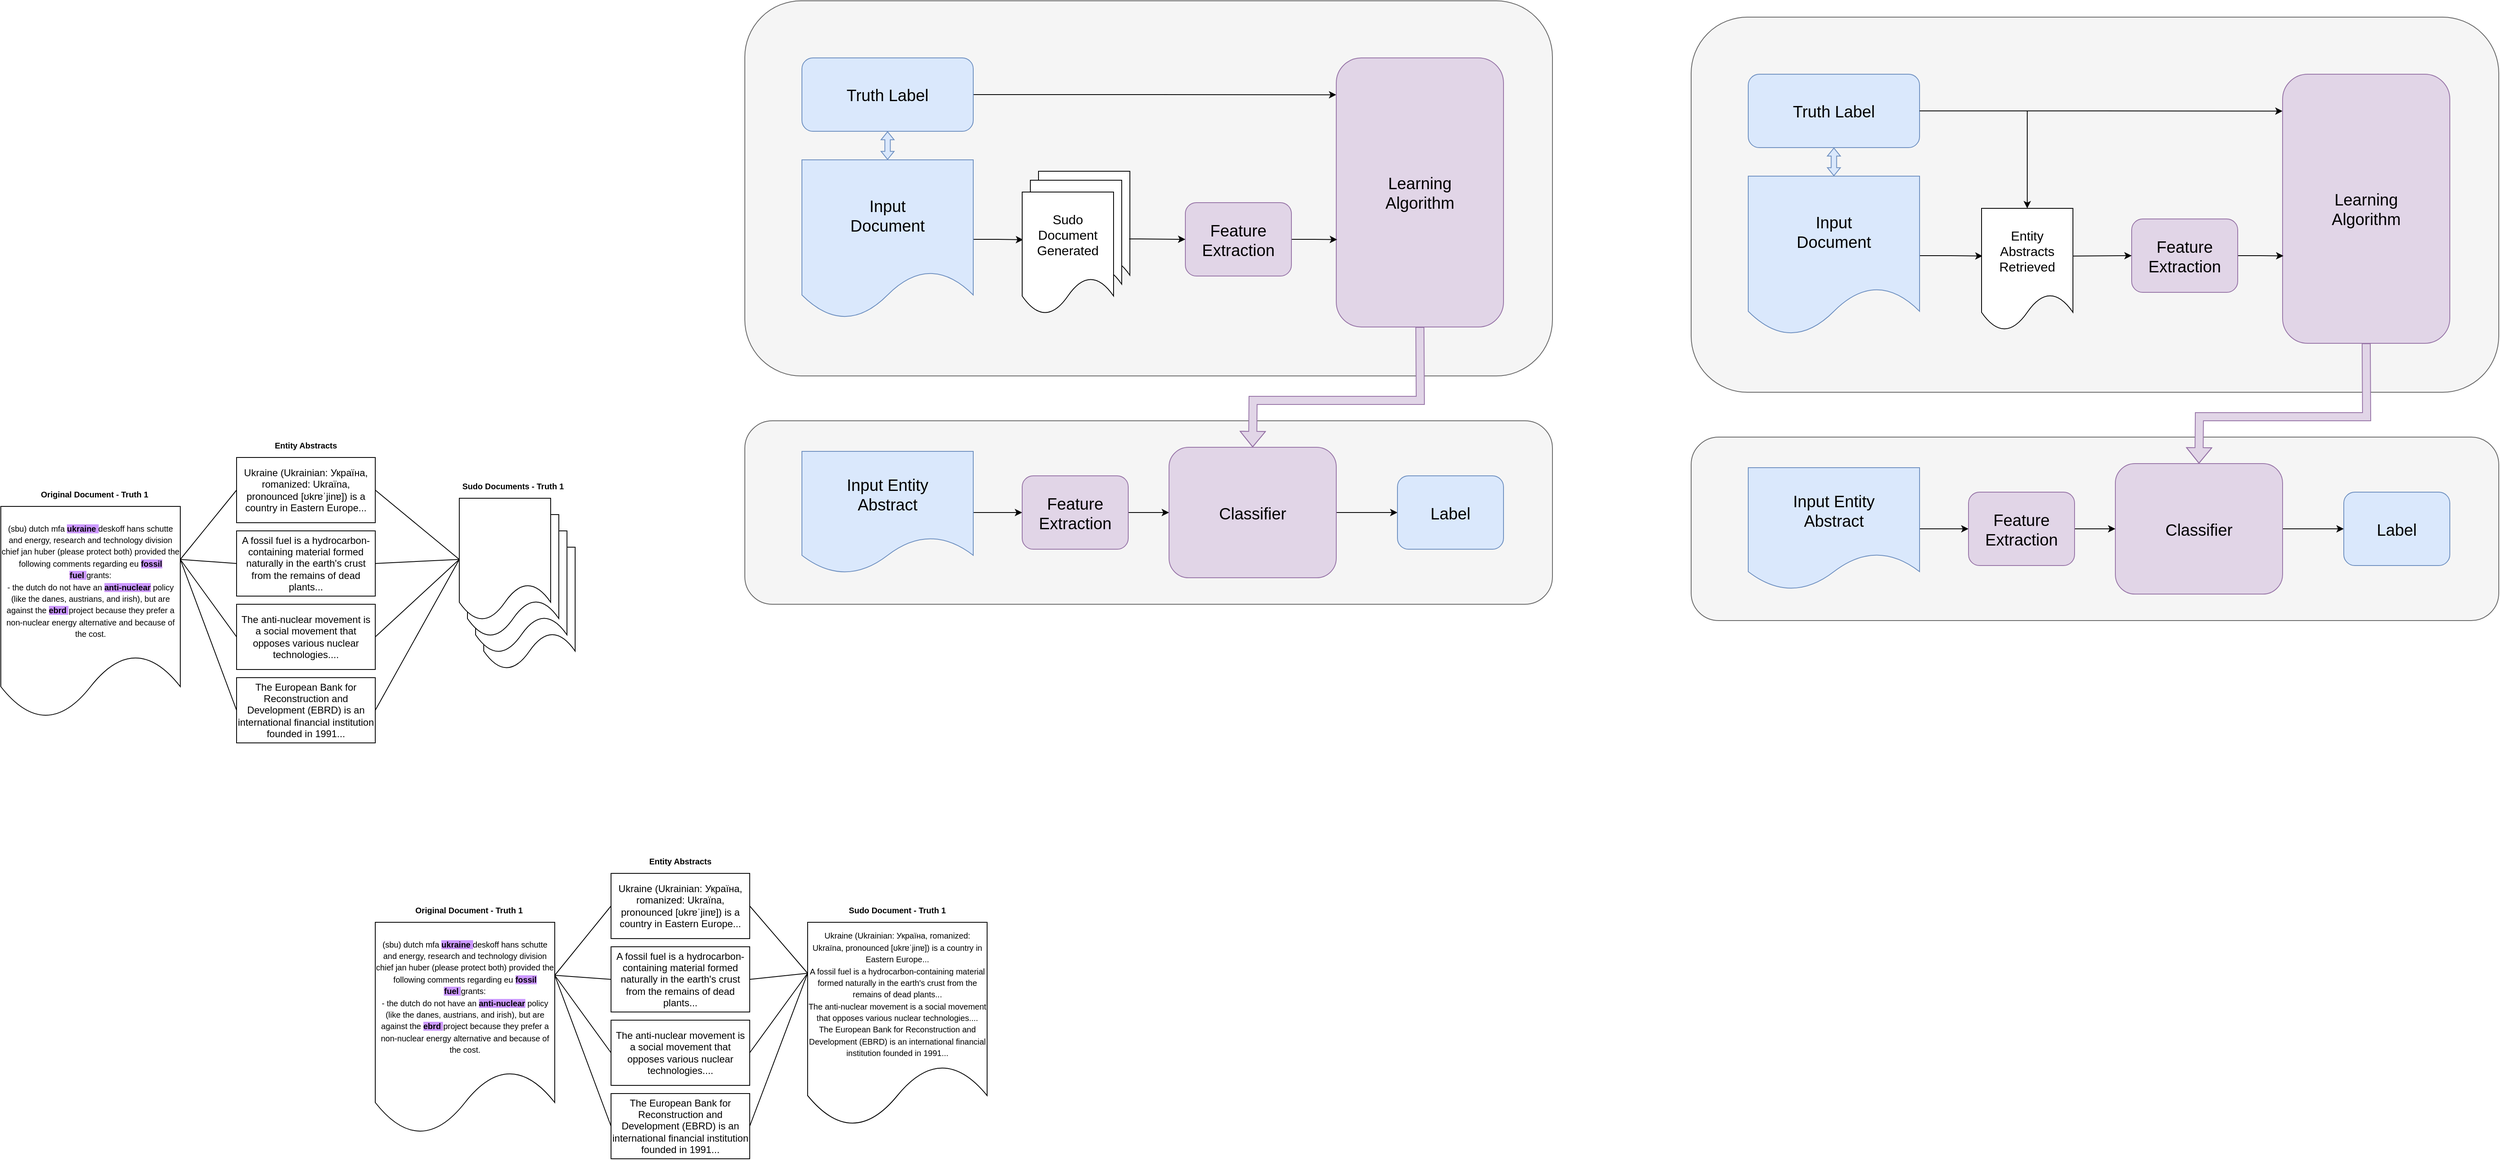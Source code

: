 <mxfile version="20.8.13" type="device"><diagram name="Page-1" id="akxZL64i7mMHwS3BJvkX"><mxGraphModel dx="2100" dy="1082" grid="1" gridSize="10" guides="1" tooltips="1" connect="1" arrows="1" fold="1" page="1" pageScale="1" pageWidth="3300" pageHeight="4681" math="0" shadow="0"><root><mxCell id="0"/><mxCell id="1" parent="0"/><mxCell id="Tee6cvTm40Kcuc3fU6XJ-42" value="&lt;font style=&quot;font-size: 10px;&quot;&gt;&lt;br&gt;&lt;/font&gt;" style="shape=document;whiteSpace=wrap;html=1;boundedLbl=1;" parent="1" vertex="1"><mxGeometry x="630" y="700" width="112" height="150" as="geometry"/></mxCell><mxCell id="Tee6cvTm40Kcuc3fU6XJ-41" value="&lt;font style=&quot;font-size: 10px;&quot;&gt;&lt;br&gt;&lt;/font&gt;" style="shape=document;whiteSpace=wrap;html=1;boundedLbl=1;" parent="1" vertex="1"><mxGeometry x="620" y="680" width="112" height="150" as="geometry"/></mxCell><mxCell id="Tee6cvTm40Kcuc3fU6XJ-39" value="&lt;font style=&quot;font-size: 10px;&quot;&gt;&lt;br&gt;&lt;/font&gt;" style="shape=document;whiteSpace=wrap;html=1;boundedLbl=1;" parent="1" vertex="1"><mxGeometry x="610" y="660" width="112" height="150" as="geometry"/></mxCell><mxCell id="Tee6cvTm40Kcuc3fU6XJ-1" value="&lt;font style=&quot;font-size: 10px;&quot;&gt;&lt;div style=&quot;text-align: start; display: inline;&quot;&gt;(sbu) dutch mfa&amp;nbsp;&lt;/div&gt;&lt;span style=&quot;text-align: start;&quot;&gt;&lt;/span&gt;&lt;div style=&quot;display: inline; font-weight: bold; border-radius: 7.5px; text-align: start;&quot; class=&quot;sensitivity3&quot;&gt;&lt;span style=&quot;background-color: rgb(204, 153, 255);&quot;&gt;ukraine&amp;nbsp;&lt;/span&gt;&lt;span style=&quot;visibility: hidden; width: 400px; font-weight: normal; color: rgb(255, 255, 255); text-align: center; border-radius: 6px; padding: 5px 0px; position: absolute; z-index: 1;&quot; class=&quot;tooltiptext&quot;&gt;&lt;h3&gt;&lt;/h3&gt;&lt;/span&gt;&lt;/div&gt;&lt;span style=&quot;text-align: start;&quot;&gt;&lt;/span&gt;&lt;div style=&quot;text-align: start; display: inline;&quot;&gt;deskoff hans schutte and energy, research and technology division chief jan huber (please protect both) provided the following comments regarding eu&amp;nbsp;&lt;/div&gt;&lt;div style=&quot;display: inline; font-weight: bold; border-radius: 7.5px; text-align: start;&quot; class=&quot;sensitivity1&quot;&gt;&lt;span style=&quot;background-color: rgb(204, 153, 255);&quot;&gt;fossil fuel&amp;nbsp;&lt;/span&gt;&lt;span style=&quot;visibility: hidden; width: 400px; font-weight: normal; color: rgb(255, 255, 255); text-align: center; border-radius: 6px; padding: 5px 0px; position: absolute; z-index: 1;&quot; href=&quot;aaaa&quot; class=&quot;tooltiptext&quot;&gt;&lt;h3&gt;&lt;/h3&gt;&lt;/span&gt;&lt;/div&gt;&lt;span style=&quot;text-align: start;&quot;&gt;&lt;/span&gt;&lt;div style=&quot;text-align: start; display: inline;&quot;&gt;grants: &lt;br&gt;- the dutch do not have an&amp;nbsp;&lt;span style=&quot;visibility: hidden; width: 400px; color: rgb(255, 255, 255); text-align: center; border-radius: 6px; padding: 5px 0px; position: absolute; z-index: 1;&quot; class=&quot;tooltiptext&quot;&gt;&lt;/span&gt;&lt;/div&gt;&lt;span style=&quot;text-align: start;&quot;&gt;&lt;/span&gt;&lt;div style=&quot;display: inline; font-weight: bold; border-radius: 7.5px; text-align: start;&quot; class=&quot;sensitivity1&quot;&gt;&lt;span style=&quot;background-color: rgb(204, 153, 255);&quot;&gt;anti-nuclear&lt;/span&gt;&amp;nbsp;&lt;span style=&quot;visibility: hidden; width: 400px; font-weight: normal; color: rgb(255, 255, 255); text-align: center; border-radius: 6px; padding: 5px 0px; position: absolute; z-index: 1;&quot; href=&quot;aaaa&quot; class=&quot;tooltiptext&quot;&gt;&lt;h3&gt;&lt;/h3&gt;&lt;/span&gt;&lt;/div&gt;&lt;span style=&quot;text-align: start;&quot;&gt;&lt;/span&gt;&lt;div style=&quot;text-align: start; display: inline;&quot;&gt;policy (like the danes, austrians, and irish), but are against the&amp;nbsp;&lt;span style=&quot;visibility: hidden; width: 400px; color: rgb(255, 255, 255); text-align: center; border-radius: 6px; padding: 5px 0px; position: absolute; z-index: 1;&quot; class=&quot;tooltiptext&quot;&gt;&lt;/span&gt;&lt;/div&gt;&lt;span style=&quot;text-align: start;&quot;&gt;&lt;/span&gt;&lt;div style=&quot;text-align: start; display: inline;&quot;&gt;&lt;span style=&quot;background-color: rgb(204, 153, 255);&quot;&gt;&lt;b&gt;ebrd&amp;nbsp;&lt;/b&gt;&lt;/span&gt;project because they prefer a non-nuclear energy alternative and because of the cost.&lt;/div&gt;&lt;/font&gt;" style="shape=document;whiteSpace=wrap;html=1;boundedLbl=1;" parent="1" vertex="1"><mxGeometry x="497" y="1160" width="220" height="260" as="geometry"/></mxCell><mxCell id="Tee6cvTm40Kcuc3fU6XJ-4" value="Ukraine (Ukrainian: Україна, romanized: Ukraïna, pronounced [ʊkrɐˈjinɐ]) is a country in Eastern Europe..." style="rounded=0;whiteSpace=wrap;html=1;labelBackgroundColor=none;fontSize=12;fillColor=#FFFFFF;" parent="1" vertex="1"><mxGeometry x="786" y="1100" width="170" height="80" as="geometry"/></mxCell><mxCell id="Tee6cvTm40Kcuc3fU6XJ-5" value="A fossil fuel is a hydrocarbon-containing material formed naturally in the earth's crust from the remains of dead plants..." style="rounded=0;whiteSpace=wrap;html=1;labelBackgroundColor=none;fontSize=12;fillColor=#FFFFFF;" parent="1" vertex="1"><mxGeometry x="786" y="1190" width="170" height="80" as="geometry"/></mxCell><mxCell id="Tee6cvTm40Kcuc3fU6XJ-6" value="The anti-nuclear movement is a social movement that opposes various nuclear technologies...." style="rounded=0;whiteSpace=wrap;html=1;labelBackgroundColor=none;fontSize=12;fillColor=#FFFFFF;" parent="1" vertex="1"><mxGeometry x="786" y="1280" width="170" height="80" as="geometry"/></mxCell><mxCell id="Tee6cvTm40Kcuc3fU6XJ-7" value="The European Bank for Reconstruction and Development (EBRD) is an international financial institution founded in 1991..." style="rounded=0;whiteSpace=wrap;html=1;labelBackgroundColor=none;fontSize=12;fillColor=#FFFFFF;" parent="1" vertex="1"><mxGeometry x="786" y="1370" width="170" height="80" as="geometry"/></mxCell><mxCell id="Tee6cvTm40Kcuc3fU6XJ-8" value="&lt;font style=&quot;font-size: 10px;&quot;&gt;Ukraine (Ukrainian: Україна, romanized: Ukraïna, pronounced [ʊkrɐˈjinɐ]) is a country in Eastern Europe...&lt;br&gt;A fossil fuel is a hydrocarbon-containing material formed naturally in the earth's crust from the remains of dead plants...&lt;br&gt;The anti-nuclear movement is a social movement that opposes various nuclear technologies....&lt;br&gt;The European Bank for Reconstruction and Development (EBRD) is an international financial institution founded in 1991...&lt;/font&gt;" style="shape=document;whiteSpace=wrap;html=1;boundedLbl=1;" parent="1" vertex="1"><mxGeometry x="1027" y="1160" width="220" height="250" as="geometry"/></mxCell><mxCell id="Tee6cvTm40Kcuc3fU6XJ-9" value="" style="endArrow=none;html=1;rounded=0;fontFamily=Helvetica;fontSize=10;exitX=1;exitY=0.25;exitDx=0;exitDy=0;entryX=0;entryY=0.5;entryDx=0;entryDy=0;" parent="1" source="Tee6cvTm40Kcuc3fU6XJ-1" target="Tee6cvTm40Kcuc3fU6XJ-4" edge="1"><mxGeometry width="50" height="50" relative="1" as="geometry"><mxPoint x="867" y="1240" as="sourcePoint"/><mxPoint x="917" y="1190" as="targetPoint"/></mxGeometry></mxCell><mxCell id="Tee6cvTm40Kcuc3fU6XJ-10" value="" style="endArrow=none;html=1;rounded=0;fontFamily=Helvetica;fontSize=10;entryX=0;entryY=0.5;entryDx=0;entryDy=0;exitX=1;exitY=0.25;exitDx=0;exitDy=0;" parent="1" source="Tee6cvTm40Kcuc3fU6XJ-1" target="Tee6cvTm40Kcuc3fU6XJ-5" edge="1"><mxGeometry width="50" height="50" relative="1" as="geometry"><mxPoint x="757" y="1260" as="sourcePoint"/><mxPoint x="796" y="1150" as="targetPoint"/></mxGeometry></mxCell><mxCell id="Tee6cvTm40Kcuc3fU6XJ-11" value="" style="endArrow=none;html=1;rounded=0;fontFamily=Helvetica;fontSize=10;entryX=0;entryY=0.5;entryDx=0;entryDy=0;exitX=1;exitY=0.25;exitDx=0;exitDy=0;" parent="1" source="Tee6cvTm40Kcuc3fU6XJ-1" target="Tee6cvTm40Kcuc3fU6XJ-6" edge="1"><mxGeometry width="50" height="50" relative="1" as="geometry"><mxPoint x="747" y="1185" as="sourcePoint"/><mxPoint x="796" y="1240" as="targetPoint"/></mxGeometry></mxCell><mxCell id="Tee6cvTm40Kcuc3fU6XJ-12" value="" style="endArrow=none;html=1;rounded=0;fontFamily=Helvetica;fontSize=10;entryX=0;entryY=0.5;entryDx=0;entryDy=0;exitX=1;exitY=0.25;exitDx=0;exitDy=0;" parent="1" source="Tee6cvTm40Kcuc3fU6XJ-1" target="Tee6cvTm40Kcuc3fU6XJ-7" edge="1"><mxGeometry width="50" height="50" relative="1" as="geometry"><mxPoint x="747" y="1185" as="sourcePoint"/><mxPoint x="796" y="1330" as="targetPoint"/></mxGeometry></mxCell><mxCell id="Tee6cvTm40Kcuc3fU6XJ-15" value="" style="endArrow=none;html=1;rounded=0;fontFamily=Helvetica;fontSize=10;exitX=1;exitY=0.5;exitDx=0;exitDy=0;entryX=0;entryY=0.25;entryDx=0;entryDy=0;" parent="1" source="Tee6cvTm40Kcuc3fU6XJ-4" target="Tee6cvTm40Kcuc3fU6XJ-8" edge="1"><mxGeometry width="50" height="50" relative="1" as="geometry"><mxPoint x="727" y="1235" as="sourcePoint"/><mxPoint x="796.0" y="1150" as="targetPoint"/></mxGeometry></mxCell><mxCell id="Tee6cvTm40Kcuc3fU6XJ-16" value="" style="endArrow=none;html=1;rounded=0;fontFamily=Helvetica;fontSize=10;exitX=1;exitY=0.5;exitDx=0;exitDy=0;entryX=0;entryY=0.25;entryDx=0;entryDy=0;" parent="1" source="Tee6cvTm40Kcuc3fU6XJ-5" target="Tee6cvTm40Kcuc3fU6XJ-8" edge="1"><mxGeometry width="50" height="50" relative="1" as="geometry"><mxPoint x="966.0" y="1150" as="sourcePoint"/><mxPoint x="987" y="1260" as="targetPoint"/></mxGeometry></mxCell><mxCell id="Tee6cvTm40Kcuc3fU6XJ-17" value="" style="endArrow=none;html=1;rounded=0;fontFamily=Helvetica;fontSize=10;exitX=1;exitY=0.5;exitDx=0;exitDy=0;entryX=0;entryY=0.25;entryDx=0;entryDy=0;" parent="1" source="Tee6cvTm40Kcuc3fU6XJ-6" target="Tee6cvTm40Kcuc3fU6XJ-8" edge="1"><mxGeometry width="50" height="50" relative="1" as="geometry"><mxPoint x="966.0" y="1240" as="sourcePoint"/><mxPoint x="1017" y="1232.5" as="targetPoint"/></mxGeometry></mxCell><mxCell id="Tee6cvTm40Kcuc3fU6XJ-18" value="" style="endArrow=none;html=1;rounded=0;fontFamily=Helvetica;fontSize=10;exitX=1;exitY=0.5;exitDx=0;exitDy=0;entryX=0;entryY=0.25;entryDx=0;entryDy=0;" parent="1" source="Tee6cvTm40Kcuc3fU6XJ-7" target="Tee6cvTm40Kcuc3fU6XJ-8" edge="1"><mxGeometry width="50" height="50" relative="1" as="geometry"><mxPoint x="966.0" y="1330" as="sourcePoint"/><mxPoint x="1017" y="1232.5" as="targetPoint"/></mxGeometry></mxCell><mxCell id="Tee6cvTm40Kcuc3fU6XJ-19" value="&lt;b&gt;Original Document - Truth 1&lt;/b&gt;" style="text;html=1;strokeColor=none;fillColor=none;align=center;verticalAlign=middle;whiteSpace=wrap;rounded=0;fontSize=10;fontFamily=Helvetica;" parent="1" vertex="1"><mxGeometry x="537" y="1130" width="150" height="30" as="geometry"/></mxCell><mxCell id="Tee6cvTm40Kcuc3fU6XJ-20" value="&lt;b&gt;Sudo Document - Truth 1&lt;/b&gt;" style="text;html=1;strokeColor=none;fillColor=none;align=center;verticalAlign=middle;whiteSpace=wrap;rounded=0;fontSize=10;fontFamily=Helvetica;" parent="1" vertex="1"><mxGeometry x="1062" y="1130" width="150" height="30" as="geometry"/></mxCell><mxCell id="Tee6cvTm40Kcuc3fU6XJ-21" value="&lt;b&gt;Entity Abstracts&lt;/b&gt;" style="text;html=1;strokeColor=none;fillColor=none;align=center;verticalAlign=middle;whiteSpace=wrap;rounded=0;fontSize=10;fontFamily=Helvetica;" parent="1" vertex="1"><mxGeometry x="796" y="1070" width="150" height="30" as="geometry"/></mxCell><mxCell id="Tee6cvTm40Kcuc3fU6XJ-22" value="&lt;font style=&quot;font-size: 10px;&quot;&gt;&lt;div style=&quot;text-align: start; display: inline;&quot;&gt;(sbu) dutch mfa&amp;nbsp;&lt;/div&gt;&lt;span style=&quot;text-align: start;&quot;&gt;&lt;/span&gt;&lt;div style=&quot;display: inline; font-weight: bold; border-radius: 7.5px; text-align: start;&quot; class=&quot;sensitivity3&quot;&gt;&lt;span style=&quot;background-color: rgb(204, 153, 255);&quot;&gt;ukraine&amp;nbsp;&lt;/span&gt;&lt;span style=&quot;visibility: hidden; width: 400px; font-weight: normal; color: rgb(255, 255, 255); text-align: center; border-radius: 6px; padding: 5px 0px; position: absolute; z-index: 1;&quot; class=&quot;tooltiptext&quot;&gt;&lt;h3&gt;&lt;/h3&gt;&lt;/span&gt;&lt;/div&gt;&lt;span style=&quot;text-align: start;&quot;&gt;&lt;/span&gt;&lt;div style=&quot;text-align: start; display: inline;&quot;&gt;deskoff hans schutte and energy, research and technology division chief jan huber (please protect both) provided the following comments regarding eu&amp;nbsp;&lt;/div&gt;&lt;div style=&quot;display: inline; font-weight: bold; border-radius: 7.5px; text-align: start;&quot; class=&quot;sensitivity1&quot;&gt;&lt;span style=&quot;background-color: rgb(204, 153, 255);&quot;&gt;fossil fuel&amp;nbsp;&lt;/span&gt;&lt;span style=&quot;visibility: hidden; width: 400px; font-weight: normal; color: rgb(255, 255, 255); text-align: center; border-radius: 6px; padding: 5px 0px; position: absolute; z-index: 1;&quot; href=&quot;aaaa&quot; class=&quot;tooltiptext&quot;&gt;&lt;h3&gt;&lt;/h3&gt;&lt;/span&gt;&lt;/div&gt;&lt;span style=&quot;text-align: start;&quot;&gt;&lt;/span&gt;&lt;div style=&quot;text-align: start; display: inline;&quot;&gt;grants: &lt;br&gt;- the dutch do not have an&amp;nbsp;&lt;span style=&quot;visibility: hidden; width: 400px; color: rgb(255, 255, 255); text-align: center; border-radius: 6px; padding: 5px 0px; position: absolute; z-index: 1;&quot; class=&quot;tooltiptext&quot;&gt;&lt;/span&gt;&lt;/div&gt;&lt;span style=&quot;text-align: start;&quot;&gt;&lt;/span&gt;&lt;div style=&quot;display: inline; font-weight: bold; border-radius: 7.5px; text-align: start;&quot; class=&quot;sensitivity1&quot;&gt;&lt;span style=&quot;background-color: rgb(204, 153, 255);&quot;&gt;anti-nuclear&lt;/span&gt;&amp;nbsp;&lt;span style=&quot;visibility: hidden; width: 400px; font-weight: normal; color: rgb(255, 255, 255); text-align: center; border-radius: 6px; padding: 5px 0px; position: absolute; z-index: 1;&quot; href=&quot;aaaa&quot; class=&quot;tooltiptext&quot;&gt;&lt;h3&gt;&lt;/h3&gt;&lt;/span&gt;&lt;/div&gt;&lt;span style=&quot;text-align: start;&quot;&gt;&lt;/span&gt;&lt;div style=&quot;text-align: start; display: inline;&quot;&gt;policy (like the danes, austrians, and irish), but are against the&amp;nbsp;&lt;span style=&quot;visibility: hidden; width: 400px; color: rgb(255, 255, 255); text-align: center; border-radius: 6px; padding: 5px 0px; position: absolute; z-index: 1;&quot; class=&quot;tooltiptext&quot;&gt;&lt;/span&gt;&lt;/div&gt;&lt;span style=&quot;text-align: start;&quot;&gt;&lt;/span&gt;&lt;div style=&quot;text-align: start; display: inline;&quot;&gt;&lt;span style=&quot;background-color: rgb(204, 153, 255);&quot;&gt;&lt;b&gt;ebrd&amp;nbsp;&lt;/b&gt;&lt;/span&gt;project because they prefer a non-nuclear energy alternative and because of the cost.&lt;/div&gt;&lt;/font&gt;" style="shape=document;whiteSpace=wrap;html=1;boundedLbl=1;" parent="1" vertex="1"><mxGeometry x="38" y="650" width="220" height="260" as="geometry"/></mxCell><mxCell id="Tee6cvTm40Kcuc3fU6XJ-23" value="Ukraine (Ukrainian: Україна, romanized: Ukraïna, pronounced [ʊkrɐˈjinɐ]) is a country in Eastern Europe..." style="rounded=0;whiteSpace=wrap;html=1;labelBackgroundColor=none;fontSize=12;fillColor=#FFFFFF;" parent="1" vertex="1"><mxGeometry x="327" y="590" width="170" height="80" as="geometry"/></mxCell><mxCell id="Tee6cvTm40Kcuc3fU6XJ-24" value="A fossil fuel is a hydrocarbon-containing material formed naturally in the earth's crust from the remains of dead plants..." style="rounded=0;whiteSpace=wrap;html=1;labelBackgroundColor=none;fontSize=12;fillColor=#FFFFFF;" parent="1" vertex="1"><mxGeometry x="327" y="680" width="170" height="80" as="geometry"/></mxCell><mxCell id="Tee6cvTm40Kcuc3fU6XJ-25" value="The anti-nuclear movement is a social movement that opposes various nuclear technologies...." style="rounded=0;whiteSpace=wrap;html=1;labelBackgroundColor=none;fontSize=12;fillColor=#FFFFFF;" parent="1" vertex="1"><mxGeometry x="327" y="770" width="170" height="80" as="geometry"/></mxCell><mxCell id="Tee6cvTm40Kcuc3fU6XJ-26" value="The European Bank for Reconstruction and Development (EBRD) is an international financial institution founded in 1991..." style="rounded=0;whiteSpace=wrap;html=1;labelBackgroundColor=none;fontSize=12;fillColor=#FFFFFF;" parent="1" vertex="1"><mxGeometry x="327" y="860" width="170" height="80" as="geometry"/></mxCell><mxCell id="Tee6cvTm40Kcuc3fU6XJ-27" value="&lt;font style=&quot;font-size: 10px;&quot;&gt;&lt;br&gt;&lt;/font&gt;" style="shape=document;whiteSpace=wrap;html=1;boundedLbl=1;" parent="1" vertex="1"><mxGeometry x="600" y="640" width="112" height="150" as="geometry"/></mxCell><mxCell id="Tee6cvTm40Kcuc3fU6XJ-28" value="" style="endArrow=none;html=1;rounded=0;fontFamily=Helvetica;fontSize=10;exitX=1;exitY=0.25;exitDx=0;exitDy=0;entryX=0;entryY=0.5;entryDx=0;entryDy=0;" parent="1" source="Tee6cvTm40Kcuc3fU6XJ-22" target="Tee6cvTm40Kcuc3fU6XJ-23" edge="1"><mxGeometry width="50" height="50" relative="1" as="geometry"><mxPoint x="408" y="730" as="sourcePoint"/><mxPoint x="458" y="680" as="targetPoint"/></mxGeometry></mxCell><mxCell id="Tee6cvTm40Kcuc3fU6XJ-29" value="" style="endArrow=none;html=1;rounded=0;fontFamily=Helvetica;fontSize=10;entryX=0;entryY=0.5;entryDx=0;entryDy=0;exitX=1;exitY=0.25;exitDx=0;exitDy=0;" parent="1" source="Tee6cvTm40Kcuc3fU6XJ-22" target="Tee6cvTm40Kcuc3fU6XJ-24" edge="1"><mxGeometry width="50" height="50" relative="1" as="geometry"><mxPoint x="298" y="750" as="sourcePoint"/><mxPoint x="337" y="640" as="targetPoint"/></mxGeometry></mxCell><mxCell id="Tee6cvTm40Kcuc3fU6XJ-30" value="" style="endArrow=none;html=1;rounded=0;fontFamily=Helvetica;fontSize=10;entryX=0;entryY=0.5;entryDx=0;entryDy=0;exitX=1;exitY=0.25;exitDx=0;exitDy=0;" parent="1" source="Tee6cvTm40Kcuc3fU6XJ-22" target="Tee6cvTm40Kcuc3fU6XJ-25" edge="1"><mxGeometry width="50" height="50" relative="1" as="geometry"><mxPoint x="288" y="675" as="sourcePoint"/><mxPoint x="337" y="730" as="targetPoint"/></mxGeometry></mxCell><mxCell id="Tee6cvTm40Kcuc3fU6XJ-31" value="" style="endArrow=none;html=1;rounded=0;fontFamily=Helvetica;fontSize=10;entryX=0;entryY=0.5;entryDx=0;entryDy=0;exitX=1;exitY=0.25;exitDx=0;exitDy=0;" parent="1" source="Tee6cvTm40Kcuc3fU6XJ-22" target="Tee6cvTm40Kcuc3fU6XJ-26" edge="1"><mxGeometry width="50" height="50" relative="1" as="geometry"><mxPoint x="288" y="675" as="sourcePoint"/><mxPoint x="337" y="820" as="targetPoint"/></mxGeometry></mxCell><mxCell id="Tee6cvTm40Kcuc3fU6XJ-32" value="" style="endArrow=none;html=1;rounded=0;fontFamily=Helvetica;fontSize=10;exitX=1;exitY=0.5;exitDx=0;exitDy=0;entryX=0;entryY=0.5;entryDx=0;entryDy=0;" parent="1" source="Tee6cvTm40Kcuc3fU6XJ-23" target="Tee6cvTm40Kcuc3fU6XJ-27" edge="1"><mxGeometry width="50" height="50" relative="1" as="geometry"><mxPoint x="268" y="725" as="sourcePoint"/><mxPoint x="337.0" y="640" as="targetPoint"/></mxGeometry></mxCell><mxCell id="Tee6cvTm40Kcuc3fU6XJ-33" value="" style="endArrow=none;html=1;rounded=0;fontFamily=Helvetica;fontSize=10;exitX=1;exitY=0.5;exitDx=0;exitDy=0;entryX=0;entryY=0.5;entryDx=0;entryDy=0;" parent="1" source="Tee6cvTm40Kcuc3fU6XJ-24" target="Tee6cvTm40Kcuc3fU6XJ-27" edge="1"><mxGeometry width="50" height="50" relative="1" as="geometry"><mxPoint x="507.0" y="640" as="sourcePoint"/><mxPoint x="528" y="750" as="targetPoint"/></mxGeometry></mxCell><mxCell id="Tee6cvTm40Kcuc3fU6XJ-34" value="" style="endArrow=none;html=1;rounded=0;fontFamily=Helvetica;fontSize=10;exitX=1;exitY=0.5;exitDx=0;exitDy=0;entryX=0;entryY=0.5;entryDx=0;entryDy=0;" parent="1" source="Tee6cvTm40Kcuc3fU6XJ-25" target="Tee6cvTm40Kcuc3fU6XJ-27" edge="1"><mxGeometry width="50" height="50" relative="1" as="geometry"><mxPoint x="507.0" y="730" as="sourcePoint"/><mxPoint x="558" y="722.5" as="targetPoint"/></mxGeometry></mxCell><mxCell id="Tee6cvTm40Kcuc3fU6XJ-35" value="" style="endArrow=none;html=1;rounded=0;fontFamily=Helvetica;fontSize=10;exitX=1;exitY=0.5;exitDx=0;exitDy=0;entryX=0;entryY=0.5;entryDx=0;entryDy=0;" parent="1" source="Tee6cvTm40Kcuc3fU6XJ-26" target="Tee6cvTm40Kcuc3fU6XJ-27" edge="1"><mxGeometry width="50" height="50" relative="1" as="geometry"><mxPoint x="507.0" y="820" as="sourcePoint"/><mxPoint x="558" y="722.5" as="targetPoint"/></mxGeometry></mxCell><mxCell id="Tee6cvTm40Kcuc3fU6XJ-36" value="&lt;b&gt;Original Document - Truth 1&lt;/b&gt;" style="text;html=1;strokeColor=none;fillColor=none;align=center;verticalAlign=middle;whiteSpace=wrap;rounded=0;fontSize=10;fontFamily=Helvetica;" parent="1" vertex="1"><mxGeometry x="78" y="620" width="150" height="30" as="geometry"/></mxCell><mxCell id="Tee6cvTm40Kcuc3fU6XJ-37" value="&lt;b&gt;Sudo Documents - Truth 1&lt;/b&gt;" style="text;html=1;strokeColor=none;fillColor=none;align=center;verticalAlign=middle;whiteSpace=wrap;rounded=0;fontSize=10;fontFamily=Helvetica;" parent="1" vertex="1"><mxGeometry x="591" y="610" width="150" height="30" as="geometry"/></mxCell><mxCell id="Tee6cvTm40Kcuc3fU6XJ-38" value="&lt;b&gt;Entity Abstracts&lt;/b&gt;" style="text;html=1;strokeColor=none;fillColor=none;align=center;verticalAlign=middle;whiteSpace=wrap;rounded=0;fontSize=10;fontFamily=Helvetica;" parent="1" vertex="1"><mxGeometry x="337" y="560" width="150" height="30" as="geometry"/></mxCell><mxCell id="edIaewMr8rRc1SxgS4l5-1" value="" style="rounded=1;whiteSpace=wrap;html=1;fillColor=#f5f5f5;fontColor=#333333;strokeColor=#666666;" vertex="1" parent="1"><mxGeometry x="950" y="30" width="990" height="460" as="geometry"/></mxCell><mxCell id="edIaewMr8rRc1SxgS4l5-7" style="edgeStyle=orthogonalEdgeStyle;rounded=0;orthogonalLoop=1;jettySize=auto;html=1;exitX=1;exitY=0.5;exitDx=0;exitDy=0;entryX=0;entryY=0.137;entryDx=0;entryDy=0;entryPerimeter=0;fontSize=20;" edge="1" parent="1" source="edIaewMr8rRc1SxgS4l5-2" target="edIaewMr8rRc1SxgS4l5-3"><mxGeometry relative="1" as="geometry"/></mxCell><mxCell id="edIaewMr8rRc1SxgS4l5-2" value="&lt;font style=&quot;font-size: 20px;&quot;&gt;Truth Label&lt;/font&gt;" style="rounded=1;whiteSpace=wrap;html=1;fillColor=#dae8fc;strokeColor=#6c8ebf;" vertex="1" parent="1"><mxGeometry x="1020" y="100" width="210" height="90" as="geometry"/></mxCell><mxCell id="edIaewMr8rRc1SxgS4l5-3" value="&lt;font style=&quot;font-size: 20px;&quot;&gt;Learning&lt;br&gt;Algorithm&lt;/font&gt;" style="rounded=1;whiteSpace=wrap;html=1;fillColor=#e1d5e7;strokeColor=#9673a6;" vertex="1" parent="1"><mxGeometry x="1675" y="100" width="205" height="330" as="geometry"/></mxCell><mxCell id="edIaewMr8rRc1SxgS4l5-17" style="edgeStyle=orthogonalEdgeStyle;rounded=0;orthogonalLoop=1;jettySize=auto;html=1;exitX=1;exitY=0.5;exitDx=0;exitDy=0;entryX=0.011;entryY=0.39;entryDx=0;entryDy=0;fontSize=20;entryPerimeter=0;" edge="1" parent="1" source="edIaewMr8rRc1SxgS4l5-4" target="edIaewMr8rRc1SxgS4l5-31"><mxGeometry relative="1" as="geometry"><mxPoint x="1280" y="322.5" as="targetPoint"/></mxGeometry></mxCell><mxCell id="edIaewMr8rRc1SxgS4l5-4" value="&lt;font style=&quot;font-size: 20px;&quot;&gt;Input&lt;br&gt;Document&lt;/font&gt;" style="shape=document;whiteSpace=wrap;html=1;boundedLbl=1;fillColor=#dae8fc;strokeColor=#6c8ebf;" vertex="1" parent="1"><mxGeometry x="1020" y="225" width="210" height="195" as="geometry"/></mxCell><mxCell id="edIaewMr8rRc1SxgS4l5-9" style="edgeStyle=orthogonalEdgeStyle;rounded=0;orthogonalLoop=1;jettySize=auto;html=1;exitX=1;exitY=0.5;exitDx=0;exitDy=0;entryX=0.005;entryY=0.675;entryDx=0;entryDy=0;entryPerimeter=0;fontSize=20;" edge="1" parent="1" source="edIaewMr8rRc1SxgS4l5-6" target="edIaewMr8rRc1SxgS4l5-3"><mxGeometry relative="1" as="geometry"/></mxCell><mxCell id="edIaewMr8rRc1SxgS4l5-6" value="&lt;font style=&quot;font-size: 20px;&quot;&gt;Feature&lt;br&gt;Extraction&lt;/font&gt;" style="rounded=1;whiteSpace=wrap;html=1;fillColor=#e1d5e7;strokeColor=#9673a6;" vertex="1" parent="1"><mxGeometry x="1490" y="277.5" width="130" height="90" as="geometry"/></mxCell><mxCell id="edIaewMr8rRc1SxgS4l5-10" value="" style="shape=flexArrow;endArrow=classic;startArrow=classic;html=1;rounded=0;fontSize=20;entryX=0.5;entryY=1;entryDx=0;entryDy=0;exitX=0.5;exitY=0;exitDx=0;exitDy=0;width=6.667;endSize=2.978;startSize=2.978;startWidth=8.333;endWidth=8.333;fillColor=#dae8fc;strokeColor=#6c8ebf;" edge="1" parent="1" source="edIaewMr8rRc1SxgS4l5-4" target="edIaewMr8rRc1SxgS4l5-2"><mxGeometry width="100" height="100" relative="1" as="geometry"><mxPoint x="1090" y="270" as="sourcePoint"/><mxPoint x="1190" y="170" as="targetPoint"/></mxGeometry></mxCell><mxCell id="edIaewMr8rRc1SxgS4l5-11" value="" style="rounded=1;whiteSpace=wrap;html=1;fillColor=#f5f5f5;fontColor=#333333;strokeColor=#666666;" vertex="1" parent="1"><mxGeometry x="950" y="545" width="990" height="225" as="geometry"/></mxCell><mxCell id="edIaewMr8rRc1SxgS4l5-25" style="edgeStyle=orthogonalEdgeStyle;rounded=0;orthogonalLoop=1;jettySize=auto;html=1;exitX=1;exitY=0.5;exitDx=0;exitDy=0;entryX=0;entryY=0.5;entryDx=0;entryDy=0;fontSize=20;fillColor=#FFFFFF;" edge="1" parent="1" source="edIaewMr8rRc1SxgS4l5-13" target="edIaewMr8rRc1SxgS4l5-20"><mxGeometry relative="1" as="geometry"/></mxCell><mxCell id="edIaewMr8rRc1SxgS4l5-13" value="&lt;font style=&quot;font-size: 20px;&quot;&gt;Input Entity&lt;br&gt;Abstract&lt;/font&gt;" style="shape=document;whiteSpace=wrap;html=1;boundedLbl=1;fillColor=#dae8fc;strokeColor=#6c8ebf;" vertex="1" parent="1"><mxGeometry x="1020" y="582.5" width="210" height="150" as="geometry"/></mxCell><mxCell id="edIaewMr8rRc1SxgS4l5-27" style="edgeStyle=orthogonalEdgeStyle;rounded=0;orthogonalLoop=1;jettySize=auto;html=1;exitX=1;exitY=0.5;exitDx=0;exitDy=0;entryX=0;entryY=0.5;entryDx=0;entryDy=0;fontSize=20;fillColor=#FFFFFF;" edge="1" parent="1" source="edIaewMr8rRc1SxgS4l5-19" target="edIaewMr8rRc1SxgS4l5-24"><mxGeometry relative="1" as="geometry"/></mxCell><mxCell id="edIaewMr8rRc1SxgS4l5-19" value="&lt;span style=&quot;font-size: 20px;&quot;&gt;Classifier&lt;/span&gt;" style="rounded=1;whiteSpace=wrap;html=1;fillColor=#e1d5e7;strokeColor=#9673a6;" vertex="1" parent="1"><mxGeometry x="1470" y="577.5" width="205" height="160" as="geometry"/></mxCell><mxCell id="edIaewMr8rRc1SxgS4l5-26" style="edgeStyle=orthogonalEdgeStyle;rounded=0;orthogonalLoop=1;jettySize=auto;html=1;exitX=1;exitY=0.5;exitDx=0;exitDy=0;entryX=0;entryY=0.5;entryDx=0;entryDy=0;fontSize=20;fillColor=#FFFFFF;" edge="1" parent="1" source="edIaewMr8rRc1SxgS4l5-20" target="edIaewMr8rRc1SxgS4l5-19"><mxGeometry relative="1" as="geometry"/></mxCell><mxCell id="edIaewMr8rRc1SxgS4l5-20" value="&lt;font style=&quot;font-size: 20px;&quot;&gt;Feature&lt;br&gt;Extraction&lt;/font&gt;" style="rounded=1;whiteSpace=wrap;html=1;fillColor=#e1d5e7;strokeColor=#9673a6;" vertex="1" parent="1"><mxGeometry x="1290" y="612.5" width="130" height="90" as="geometry"/></mxCell><mxCell id="edIaewMr8rRc1SxgS4l5-23" value="" style="shape=flexArrow;endArrow=classic;html=1;rounded=0;fontSize=20;exitX=0.5;exitY=1;exitDx=0;exitDy=0;entryX=0.5;entryY=0;entryDx=0;entryDy=0;fillColor=#e1d5e7;strokeColor=#9673a6;" edge="1" parent="1" source="edIaewMr8rRc1SxgS4l5-3" target="edIaewMr8rRc1SxgS4l5-19"><mxGeometry width="50" height="50" relative="1" as="geometry"><mxPoint x="1620" y="460" as="sourcePoint"/><mxPoint x="1670" y="410" as="targetPoint"/><Array as="points"><mxPoint x="1778" y="520"/><mxPoint x="1573" y="520"/></Array></mxGeometry></mxCell><mxCell id="edIaewMr8rRc1SxgS4l5-24" value="&lt;span style=&quot;font-size: 20px;&quot;&gt;Label&lt;/span&gt;" style="rounded=1;whiteSpace=wrap;html=1;fillColor=#dae8fc;strokeColor=#6c8ebf;" vertex="1" parent="1"><mxGeometry x="1750" y="612.5" width="130" height="90" as="geometry"/></mxCell><mxCell id="edIaewMr8rRc1SxgS4l5-36" value="&lt;font style=&quot;font-size: 10px;&quot;&gt;&lt;br&gt;&lt;/font&gt;" style="shape=document;whiteSpace=wrap;html=1;boundedLbl=1;" vertex="1" parent="1"><mxGeometry x="1310" y="239" width="112" height="150" as="geometry"/></mxCell><mxCell id="edIaewMr8rRc1SxgS4l5-35" value="&lt;font style=&quot;font-size: 10px;&quot;&gt;&lt;br&gt;&lt;/font&gt;" style="shape=document;whiteSpace=wrap;html=1;boundedLbl=1;" vertex="1" parent="1"><mxGeometry x="1300" y="250" width="112" height="150" as="geometry"/></mxCell><mxCell id="edIaewMr8rRc1SxgS4l5-31" value="&lt;font style=&quot;&quot;&gt;&lt;font style=&quot;font-size: 16px;&quot;&gt;Sudo Document Generated&lt;/font&gt;&lt;br&gt;&lt;/font&gt;" style="shape=document;whiteSpace=wrap;html=1;boundedLbl=1;" vertex="1" parent="1"><mxGeometry x="1290" y="264.5" width="112" height="150" as="geometry"/></mxCell><mxCell id="edIaewMr8rRc1SxgS4l5-34" value="" style="endArrow=classic;html=1;rounded=0;fontSize=20;fillColor=#FFFFFF;entryX=0;entryY=0.5;entryDx=0;entryDy=0;exitX=0.992;exitY=0.553;exitDx=0;exitDy=0;exitPerimeter=0;" edge="1" parent="1" source="edIaewMr8rRc1SxgS4l5-36" target="edIaewMr8rRc1SxgS4l5-6"><mxGeometry width="50" height="50" relative="1" as="geometry"><mxPoint x="1433.992" y="322.25" as="sourcePoint"/><mxPoint x="1480" y="320" as="targetPoint"/></mxGeometry></mxCell><mxCell id="edIaewMr8rRc1SxgS4l5-37" value="" style="rounded=1;whiteSpace=wrap;html=1;fillColor=#f5f5f5;fontColor=#333333;strokeColor=#666666;" vertex="1" parent="1"><mxGeometry x="2110" y="50" width="990" height="460" as="geometry"/></mxCell><mxCell id="edIaewMr8rRc1SxgS4l5-38" style="edgeStyle=orthogonalEdgeStyle;rounded=0;orthogonalLoop=1;jettySize=auto;html=1;exitX=1;exitY=0.5;exitDx=0;exitDy=0;entryX=0;entryY=0.137;entryDx=0;entryDy=0;entryPerimeter=0;fontSize=20;" edge="1" parent="1" source="edIaewMr8rRc1SxgS4l5-39" target="edIaewMr8rRc1SxgS4l5-40"><mxGeometry relative="1" as="geometry"/></mxCell><mxCell id="edIaewMr8rRc1SxgS4l5-39" value="&lt;font style=&quot;font-size: 20px;&quot;&gt;Truth Label&lt;/font&gt;" style="rounded=1;whiteSpace=wrap;html=1;fillColor=#dae8fc;strokeColor=#6c8ebf;" vertex="1" parent="1"><mxGeometry x="2180" y="120" width="210" height="90" as="geometry"/></mxCell><mxCell id="edIaewMr8rRc1SxgS4l5-40" value="&lt;font style=&quot;font-size: 20px;&quot;&gt;Learning&lt;br&gt;Algorithm&lt;/font&gt;" style="rounded=1;whiteSpace=wrap;html=1;fillColor=#e1d5e7;strokeColor=#9673a6;" vertex="1" parent="1"><mxGeometry x="2835" y="120" width="205" height="330" as="geometry"/></mxCell><mxCell id="edIaewMr8rRc1SxgS4l5-41" style="edgeStyle=orthogonalEdgeStyle;rounded=0;orthogonalLoop=1;jettySize=auto;html=1;exitX=1;exitY=0.5;exitDx=0;exitDy=0;entryX=0.011;entryY=0.39;entryDx=0;entryDy=0;fontSize=20;entryPerimeter=0;" edge="1" parent="1" source="edIaewMr8rRc1SxgS4l5-42" target="edIaewMr8rRc1SxgS4l5-57"><mxGeometry relative="1" as="geometry"><mxPoint x="2440" y="342.5" as="targetPoint"/></mxGeometry></mxCell><mxCell id="edIaewMr8rRc1SxgS4l5-42" value="&lt;font style=&quot;font-size: 20px;&quot;&gt;Input&lt;br&gt;Document&lt;/font&gt;" style="shape=document;whiteSpace=wrap;html=1;boundedLbl=1;fillColor=#dae8fc;strokeColor=#6c8ebf;" vertex="1" parent="1"><mxGeometry x="2180" y="245" width="210" height="195" as="geometry"/></mxCell><mxCell id="edIaewMr8rRc1SxgS4l5-43" style="edgeStyle=orthogonalEdgeStyle;rounded=0;orthogonalLoop=1;jettySize=auto;html=1;exitX=1;exitY=0.5;exitDx=0;exitDy=0;entryX=0.005;entryY=0.675;entryDx=0;entryDy=0;entryPerimeter=0;fontSize=20;" edge="1" parent="1" source="edIaewMr8rRc1SxgS4l5-44" target="edIaewMr8rRc1SxgS4l5-40"><mxGeometry relative="1" as="geometry"/></mxCell><mxCell id="edIaewMr8rRc1SxgS4l5-44" value="&lt;font style=&quot;font-size: 20px;&quot;&gt;Feature&lt;br&gt;Extraction&lt;/font&gt;" style="rounded=1;whiteSpace=wrap;html=1;fillColor=#e1d5e7;strokeColor=#9673a6;" vertex="1" parent="1"><mxGeometry x="2650" y="297.5" width="130" height="90" as="geometry"/></mxCell><mxCell id="edIaewMr8rRc1SxgS4l5-45" value="" style="shape=flexArrow;endArrow=classic;startArrow=classic;html=1;rounded=0;fontSize=20;entryX=0.5;entryY=1;entryDx=0;entryDy=0;exitX=0.5;exitY=0;exitDx=0;exitDy=0;width=6.667;endSize=2.978;startSize=2.978;startWidth=8.333;endWidth=8.333;fillColor=#dae8fc;strokeColor=#6c8ebf;" edge="1" parent="1" source="edIaewMr8rRc1SxgS4l5-42" target="edIaewMr8rRc1SxgS4l5-39"><mxGeometry width="100" height="100" relative="1" as="geometry"><mxPoint x="2250" y="290" as="sourcePoint"/><mxPoint x="2350" y="190" as="targetPoint"/></mxGeometry></mxCell><mxCell id="edIaewMr8rRc1SxgS4l5-46" value="" style="rounded=1;whiteSpace=wrap;html=1;fillColor=#f5f5f5;fontColor=#333333;strokeColor=#666666;" vertex="1" parent="1"><mxGeometry x="2110" y="565" width="990" height="225" as="geometry"/></mxCell><mxCell id="edIaewMr8rRc1SxgS4l5-47" style="edgeStyle=orthogonalEdgeStyle;rounded=0;orthogonalLoop=1;jettySize=auto;html=1;exitX=1;exitY=0.5;exitDx=0;exitDy=0;entryX=0;entryY=0.5;entryDx=0;entryDy=0;fontSize=20;fillColor=#FFFFFF;" edge="1" parent="1" source="edIaewMr8rRc1SxgS4l5-48" target="edIaewMr8rRc1SxgS4l5-52"><mxGeometry relative="1" as="geometry"/></mxCell><mxCell id="edIaewMr8rRc1SxgS4l5-48" value="&lt;font style=&quot;font-size: 20px;&quot;&gt;Input Entity&lt;br&gt;Abstract&lt;/font&gt;" style="shape=document;whiteSpace=wrap;html=1;boundedLbl=1;fillColor=#dae8fc;strokeColor=#6c8ebf;" vertex="1" parent="1"><mxGeometry x="2180" y="602.5" width="210" height="150" as="geometry"/></mxCell><mxCell id="edIaewMr8rRc1SxgS4l5-49" style="edgeStyle=orthogonalEdgeStyle;rounded=0;orthogonalLoop=1;jettySize=auto;html=1;exitX=1;exitY=0.5;exitDx=0;exitDy=0;entryX=0;entryY=0.5;entryDx=0;entryDy=0;fontSize=20;fillColor=#FFFFFF;" edge="1" parent="1" source="edIaewMr8rRc1SxgS4l5-50" target="edIaewMr8rRc1SxgS4l5-54"><mxGeometry relative="1" as="geometry"/></mxCell><mxCell id="edIaewMr8rRc1SxgS4l5-50" value="&lt;span style=&quot;font-size: 20px;&quot;&gt;Classifier&lt;/span&gt;" style="rounded=1;whiteSpace=wrap;html=1;fillColor=#e1d5e7;strokeColor=#9673a6;" vertex="1" parent="1"><mxGeometry x="2630" y="597.5" width="205" height="160" as="geometry"/></mxCell><mxCell id="edIaewMr8rRc1SxgS4l5-51" style="edgeStyle=orthogonalEdgeStyle;rounded=0;orthogonalLoop=1;jettySize=auto;html=1;exitX=1;exitY=0.5;exitDx=0;exitDy=0;entryX=0;entryY=0.5;entryDx=0;entryDy=0;fontSize=20;fillColor=#FFFFFF;" edge="1" parent="1" source="edIaewMr8rRc1SxgS4l5-52" target="edIaewMr8rRc1SxgS4l5-50"><mxGeometry relative="1" as="geometry"/></mxCell><mxCell id="edIaewMr8rRc1SxgS4l5-52" value="&lt;font style=&quot;font-size: 20px;&quot;&gt;Feature&lt;br&gt;Extraction&lt;/font&gt;" style="rounded=1;whiteSpace=wrap;html=1;fillColor=#e1d5e7;strokeColor=#9673a6;" vertex="1" parent="1"><mxGeometry x="2450" y="632.5" width="130" height="90" as="geometry"/></mxCell><mxCell id="edIaewMr8rRc1SxgS4l5-53" value="" style="shape=flexArrow;endArrow=classic;html=1;rounded=0;fontSize=20;exitX=0.5;exitY=1;exitDx=0;exitDy=0;entryX=0.5;entryY=0;entryDx=0;entryDy=0;fillColor=#e1d5e7;strokeColor=#9673a6;" edge="1" parent="1" source="edIaewMr8rRc1SxgS4l5-40" target="edIaewMr8rRc1SxgS4l5-50"><mxGeometry width="50" height="50" relative="1" as="geometry"><mxPoint x="2780" y="480" as="sourcePoint"/><mxPoint x="2830" y="430" as="targetPoint"/><Array as="points"><mxPoint x="2938" y="540"/><mxPoint x="2733" y="540"/></Array></mxGeometry></mxCell><mxCell id="edIaewMr8rRc1SxgS4l5-54" value="&lt;span style=&quot;font-size: 20px;&quot;&gt;Label&lt;/span&gt;" style="rounded=1;whiteSpace=wrap;html=1;fillColor=#dae8fc;strokeColor=#6c8ebf;" vertex="1" parent="1"><mxGeometry x="2910" y="632.5" width="130" height="90" as="geometry"/></mxCell><mxCell id="edIaewMr8rRc1SxgS4l5-57" value="&lt;font style=&quot;&quot;&gt;&lt;font style=&quot;font-size: 16px;&quot;&gt;Entity Abstracts Retrieved&lt;/font&gt;&lt;br&gt;&lt;/font&gt;" style="shape=document;whiteSpace=wrap;html=1;boundedLbl=1;" vertex="1" parent="1"><mxGeometry x="2466" y="284.5" width="112" height="150" as="geometry"/></mxCell><mxCell id="edIaewMr8rRc1SxgS4l5-58" value="" style="endArrow=classic;html=1;rounded=0;fontSize=20;fillColor=#FFFFFF;entryX=0;entryY=0.5;entryDx=0;entryDy=0;exitX=0.996;exitY=0.39;exitDx=0;exitDy=0;exitPerimeter=0;" edge="1" parent="1" source="edIaewMr8rRc1SxgS4l5-57" target="edIaewMr8rRc1SxgS4l5-44"><mxGeometry width="50" height="50" relative="1" as="geometry"><mxPoint x="2581.104" y="341.95" as="sourcePoint"/><mxPoint x="2640" y="340" as="targetPoint"/></mxGeometry></mxCell><mxCell id="edIaewMr8rRc1SxgS4l5-60" style="edgeStyle=orthogonalEdgeStyle;rounded=0;orthogonalLoop=1;jettySize=auto;html=1;exitX=1;exitY=0.5;exitDx=0;exitDy=0;fontSize=16;fillColor=#FFFFFF;" edge="1" parent="1" source="edIaewMr8rRc1SxgS4l5-39" target="edIaewMr8rRc1SxgS4l5-57"><mxGeometry relative="1" as="geometry"/></mxCell></root></mxGraphModel></diagram></mxfile>